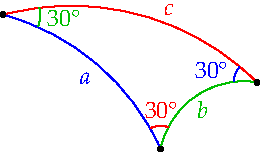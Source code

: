 settings.tex="pdflatex";

texpreamble("\usepackage{amsmath}
\usepackage{amsthm,amssymb}
\usepackage{mathpazo}
\usepackage[svgnames]{xcolor}
");
import graph;

size(130);

path c=unitcircle;

pair cent(pair p, pair q){
	real A[][]={{p.x,p.y},{q.x,q.y}};
	real[] b={p.x^2+p.y^2+1,q.x^2+q.y^2+1};
	real[] c=0.5*solve(A,b);
	return (c[0],c[1]);
	}

real rad(pair p, pair q){
	real l=dot(cent(p,q),cent(p,q));
	return sqrt(l-1);
	}
	
void circ(pair p, pair q, pen pen){
	real paral=p.x*q.y-p.y*q.x;
	if(paral==0){draw(p--q);}
	else{
	draw(arc(cent(p,q),rad(p,q),min(degrees(p-cent(p,q)),degrees(q-cent(p,q))),max(degrees(p-cent(p,q)),degrees(q-cent(p,q)))), pen);
	}
	}
	
void extcirc(pair p, pair q){
	real paral=p.x*q.y-p.y*q.x;
	if(paral==0){draw(unit(p)--(-unit(p))); draw(unit(q)--(-unit(q)));}
	else{
	picture pic;
	draw(pic,shift(cent(p,q))*scale(rad(p,q))*unitcircle);
	clip(pic,unitcircle);
	add(pic);
	}
	}

//filldraw(c,grey+opacity(0.2),white);



pair al=(0.1,0.6);
pair cal=(0.1,-0.6);

pair f(pair z){return (al-z)/(cal*z-1);}

pair B=f((0,0));
real cod=3*sqrt(3);
real p=sqrt((cod-1)/(cod+1));
pair C=f(p*dir(-15));
pair A=f(p*dir(15));

circ(A,C,heavygreen);
circ(B,C,blue);
circ(A,B,red);

label("$a$",0.5(B+C)+0.01NE,blue);
label("$b$",0.5(A+C)+0.02NW,heavygreen);
label("$c$",0.5(A+B)+0.12NE,red);


draw("30\textdegree",arc(B,0.08,-18,11),heavygreen);
draw(Label("30\textdegree",Relative(0.4)),arc(C,0.05,72,115),red);
draw(Label("30\textdegree",Relative(0.6)),arc(A,0.05,139,178),blue);


dot(A);
dot(B);
dot(C);